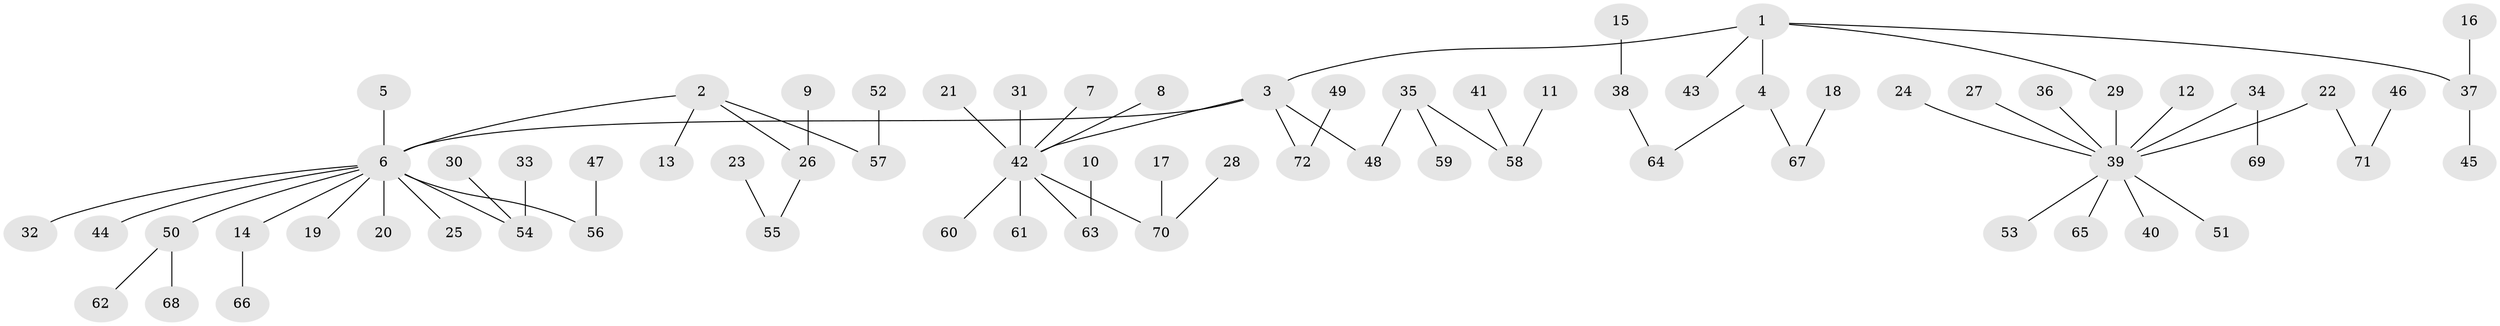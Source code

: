 // original degree distribution, {4: 0.0625, 6: 0.013888888888888888, 5: 0.020833333333333332, 3: 0.13194444444444445, 7: 0.006944444444444444, 11: 0.006944444444444444, 2: 0.2222222222222222, 1: 0.5277777777777778, 8: 0.006944444444444444}
// Generated by graph-tools (version 1.1) at 2025/50/03/09/25 03:50:26]
// undirected, 72 vertices, 71 edges
graph export_dot {
graph [start="1"]
  node [color=gray90,style=filled];
  1;
  2;
  3;
  4;
  5;
  6;
  7;
  8;
  9;
  10;
  11;
  12;
  13;
  14;
  15;
  16;
  17;
  18;
  19;
  20;
  21;
  22;
  23;
  24;
  25;
  26;
  27;
  28;
  29;
  30;
  31;
  32;
  33;
  34;
  35;
  36;
  37;
  38;
  39;
  40;
  41;
  42;
  43;
  44;
  45;
  46;
  47;
  48;
  49;
  50;
  51;
  52;
  53;
  54;
  55;
  56;
  57;
  58;
  59;
  60;
  61;
  62;
  63;
  64;
  65;
  66;
  67;
  68;
  69;
  70;
  71;
  72;
  1 -- 3 [weight=1.0];
  1 -- 4 [weight=1.0];
  1 -- 29 [weight=1.0];
  1 -- 37 [weight=1.0];
  1 -- 43 [weight=1.0];
  2 -- 6 [weight=1.0];
  2 -- 13 [weight=1.0];
  2 -- 26 [weight=1.0];
  2 -- 57 [weight=1.0];
  3 -- 6 [weight=1.0];
  3 -- 42 [weight=1.0];
  3 -- 48 [weight=1.0];
  3 -- 72 [weight=1.0];
  4 -- 64 [weight=1.0];
  4 -- 67 [weight=1.0];
  5 -- 6 [weight=1.0];
  6 -- 14 [weight=1.0];
  6 -- 19 [weight=1.0];
  6 -- 20 [weight=1.0];
  6 -- 25 [weight=1.0];
  6 -- 32 [weight=1.0];
  6 -- 44 [weight=1.0];
  6 -- 50 [weight=1.0];
  6 -- 54 [weight=1.0];
  6 -- 56 [weight=1.0];
  7 -- 42 [weight=1.0];
  8 -- 42 [weight=1.0];
  9 -- 26 [weight=1.0];
  10 -- 63 [weight=1.0];
  11 -- 58 [weight=1.0];
  12 -- 39 [weight=1.0];
  14 -- 66 [weight=1.0];
  15 -- 38 [weight=1.0];
  16 -- 37 [weight=1.0];
  17 -- 70 [weight=1.0];
  18 -- 67 [weight=1.0];
  21 -- 42 [weight=1.0];
  22 -- 39 [weight=1.0];
  22 -- 71 [weight=1.0];
  23 -- 55 [weight=1.0];
  24 -- 39 [weight=1.0];
  26 -- 55 [weight=1.0];
  27 -- 39 [weight=1.0];
  28 -- 70 [weight=1.0];
  29 -- 39 [weight=1.0];
  30 -- 54 [weight=1.0];
  31 -- 42 [weight=1.0];
  33 -- 54 [weight=1.0];
  34 -- 39 [weight=1.0];
  34 -- 69 [weight=1.0];
  35 -- 48 [weight=1.0];
  35 -- 58 [weight=1.0];
  35 -- 59 [weight=1.0];
  36 -- 39 [weight=1.0];
  37 -- 45 [weight=1.0];
  38 -- 64 [weight=1.0];
  39 -- 40 [weight=1.0];
  39 -- 51 [weight=1.0];
  39 -- 53 [weight=1.0];
  39 -- 65 [weight=1.0];
  41 -- 58 [weight=1.0];
  42 -- 60 [weight=1.0];
  42 -- 61 [weight=1.0];
  42 -- 63 [weight=1.0];
  42 -- 70 [weight=1.0];
  46 -- 71 [weight=1.0];
  47 -- 56 [weight=1.0];
  49 -- 72 [weight=1.0];
  50 -- 62 [weight=1.0];
  50 -- 68 [weight=1.0];
  52 -- 57 [weight=1.0];
}
